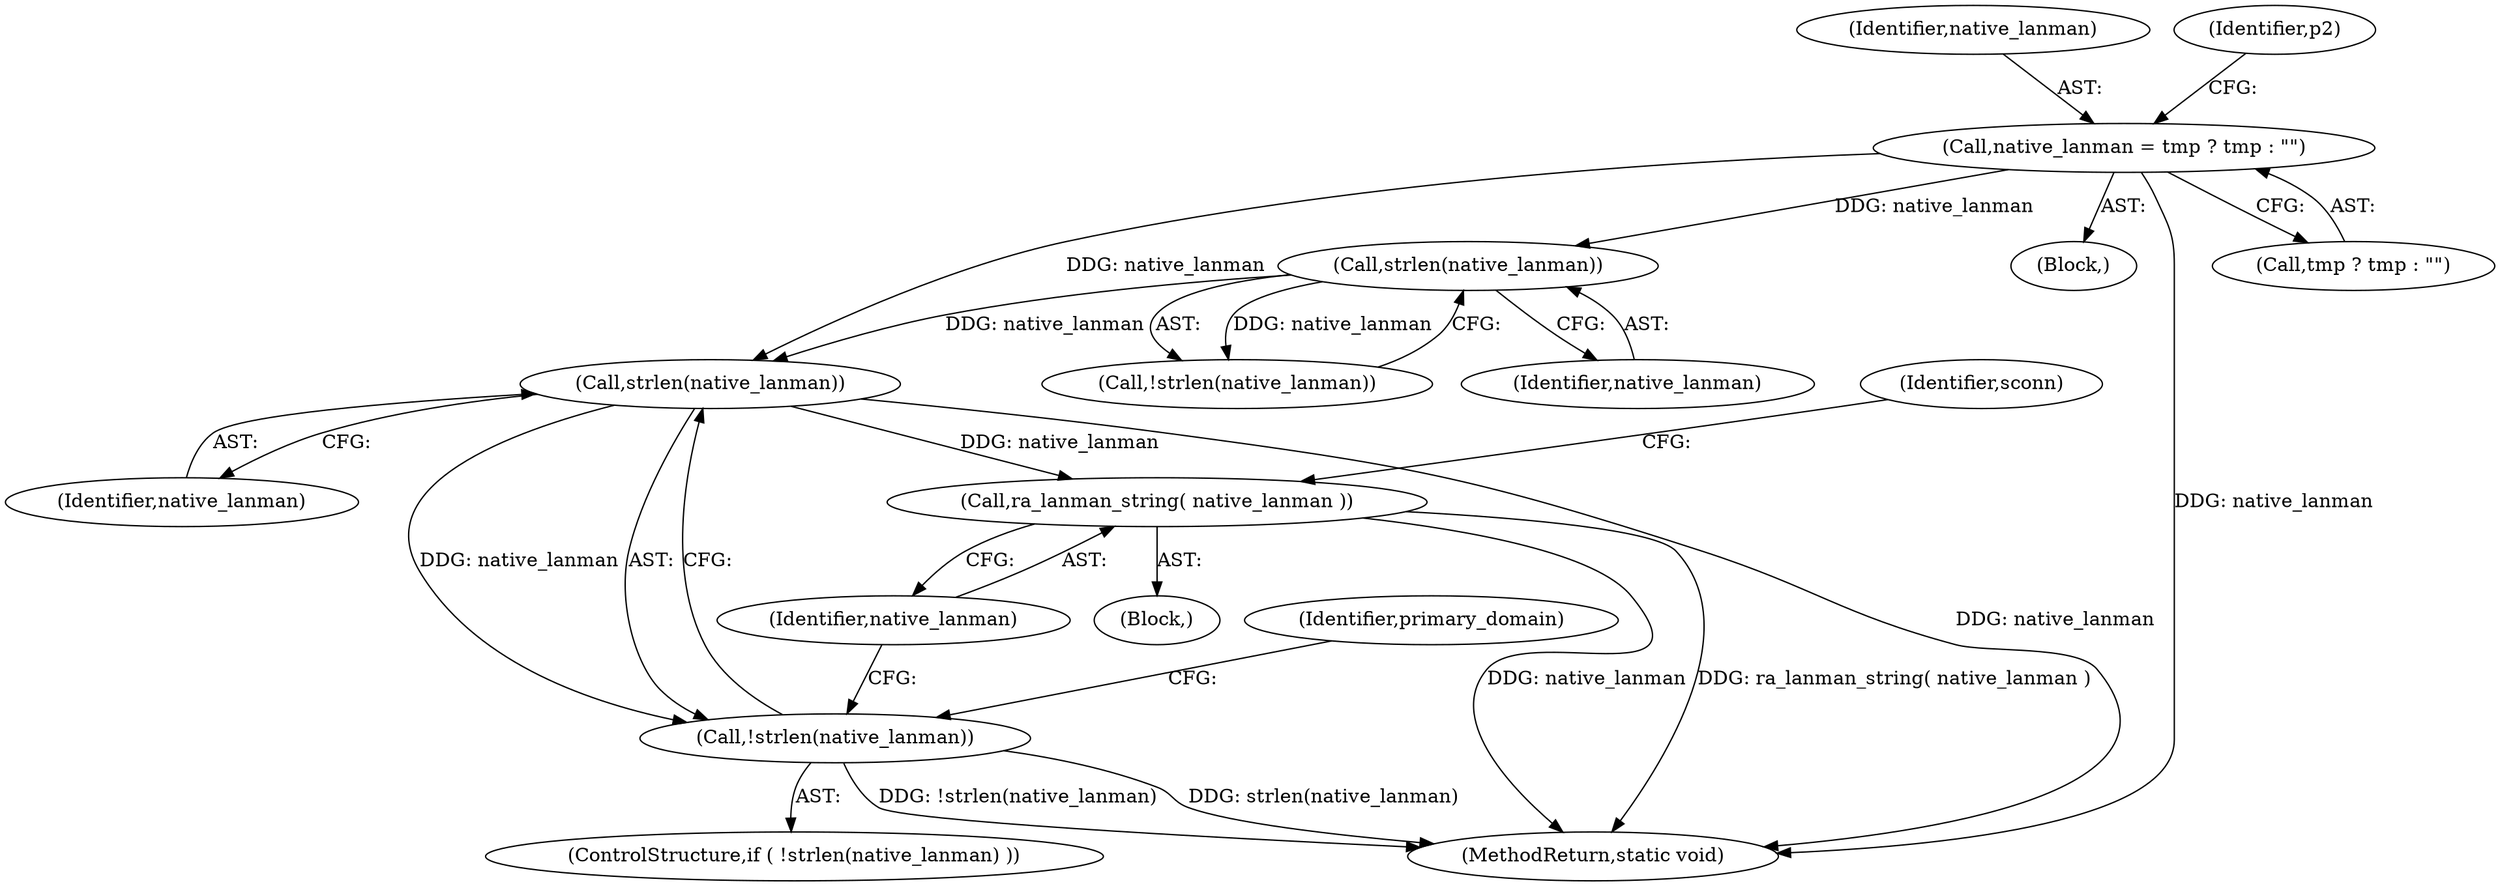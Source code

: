 digraph "0_samba_9280051bfba337458722fb157f3082f93cbd9f2b@API" {
"1000306" [label="(Call,strlen(native_lanman))"];
"1000259" [label="(Call,native_lanman = tmp ? tmp : \"\")"];
"1000300" [label="(Call,strlen(native_lanman))"];
"1000305" [label="(Call,!strlen(native_lanman))"];
"1000313" [label="(Call,ra_lanman_string( native_lanman ))"];
"1000312" [label="(Block,)"];
"1000300" [label="(Call,strlen(native_lanman))"];
"1000259" [label="(Call,native_lanman = tmp ? tmp : \"\")"];
"1000299" [label="(Call,!strlen(native_lanman))"];
"1000314" [label="(Identifier,native_lanman)"];
"1000117" [label="(Block,)"];
"1000532" [label="(MethodReturn,static void)"];
"1000304" [label="(ControlStructure,if ( !strlen(native_lanman) ))"];
"1000318" [label="(Identifier,sconn)"];
"1000301" [label="(Identifier,native_lanman)"];
"1000305" [label="(Call,!strlen(native_lanman))"];
"1000307" [label="(Identifier,native_lanman)"];
"1000261" [label="(Call,tmp ? tmp : \"\")"];
"1000306" [label="(Call,strlen(native_lanman))"];
"1000260" [label="(Identifier,native_lanman)"];
"1000313" [label="(Call,ra_lanman_string( native_lanman ))"];
"1000266" [label="(Identifier,p2)"];
"1000310" [label="(Identifier,primary_domain)"];
"1000306" -> "1000305"  [label="AST: "];
"1000306" -> "1000307"  [label="CFG: "];
"1000307" -> "1000306"  [label="AST: "];
"1000305" -> "1000306"  [label="CFG: "];
"1000306" -> "1000532"  [label="DDG: native_lanman"];
"1000306" -> "1000305"  [label="DDG: native_lanman"];
"1000259" -> "1000306"  [label="DDG: native_lanman"];
"1000300" -> "1000306"  [label="DDG: native_lanman"];
"1000306" -> "1000313"  [label="DDG: native_lanman"];
"1000259" -> "1000117"  [label="AST: "];
"1000259" -> "1000261"  [label="CFG: "];
"1000260" -> "1000259"  [label="AST: "];
"1000261" -> "1000259"  [label="AST: "];
"1000266" -> "1000259"  [label="CFG: "];
"1000259" -> "1000532"  [label="DDG: native_lanman"];
"1000259" -> "1000300"  [label="DDG: native_lanman"];
"1000300" -> "1000299"  [label="AST: "];
"1000300" -> "1000301"  [label="CFG: "];
"1000301" -> "1000300"  [label="AST: "];
"1000299" -> "1000300"  [label="CFG: "];
"1000300" -> "1000299"  [label="DDG: native_lanman"];
"1000305" -> "1000304"  [label="AST: "];
"1000310" -> "1000305"  [label="CFG: "];
"1000314" -> "1000305"  [label="CFG: "];
"1000305" -> "1000532"  [label="DDG: !strlen(native_lanman)"];
"1000305" -> "1000532"  [label="DDG: strlen(native_lanman)"];
"1000313" -> "1000312"  [label="AST: "];
"1000313" -> "1000314"  [label="CFG: "];
"1000314" -> "1000313"  [label="AST: "];
"1000318" -> "1000313"  [label="CFG: "];
"1000313" -> "1000532"  [label="DDG: ra_lanman_string( native_lanman )"];
"1000313" -> "1000532"  [label="DDG: native_lanman"];
}

